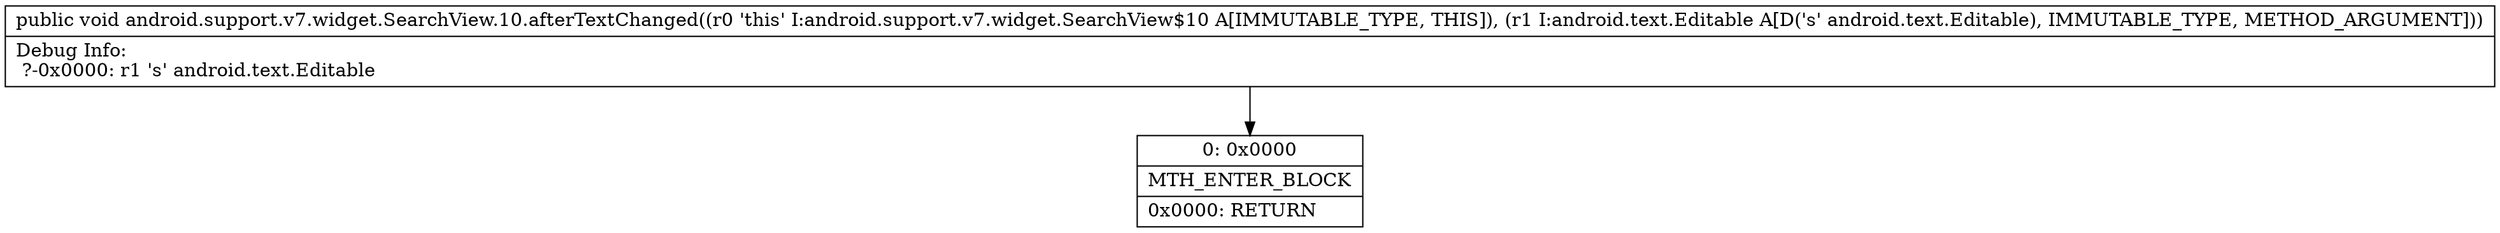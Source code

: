 digraph "CFG forandroid.support.v7.widget.SearchView.10.afterTextChanged(Landroid\/text\/Editable;)V" {
Node_0 [shape=record,label="{0\:\ 0x0000|MTH_ENTER_BLOCK\l|0x0000: RETURN   \l}"];
MethodNode[shape=record,label="{public void android.support.v7.widget.SearchView.10.afterTextChanged((r0 'this' I:android.support.v7.widget.SearchView$10 A[IMMUTABLE_TYPE, THIS]), (r1 I:android.text.Editable A[D('s' android.text.Editable), IMMUTABLE_TYPE, METHOD_ARGUMENT]))  | Debug Info:\l  ?\-0x0000: r1 's' android.text.Editable\l}"];
MethodNode -> Node_0;
}

